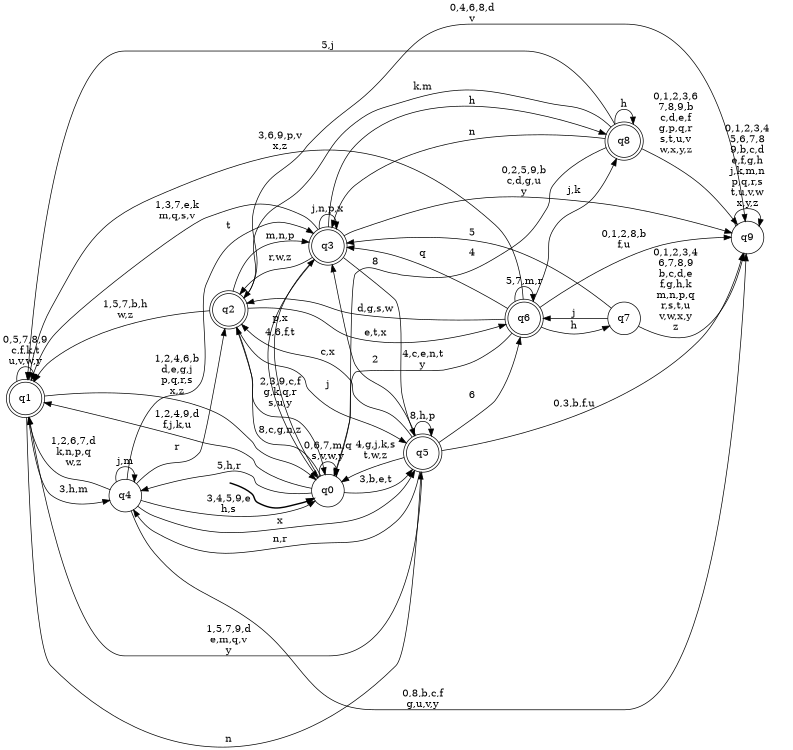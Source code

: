 digraph BlueStar {
__start0 [style = invis, shape = none, label = "", width = 0, height = 0];

rankdir=LR;
size="8,5";

s0 [style="filled", color="black", fillcolor="white" shape="circle", label="q0"];
s1 [style="rounded,filled", color="black", fillcolor="white" shape="doublecircle", label="q1"];
s2 [style="rounded,filled", color="black", fillcolor="white" shape="doublecircle", label="q2"];
s3 [style="rounded,filled", color="black", fillcolor="white" shape="doublecircle", label="q3"];
s4 [style="filled", color="black", fillcolor="white" shape="circle", label="q4"];
s5 [style="rounded,filled", color="black", fillcolor="white" shape="doublecircle", label="q5"];
s6 [style="rounded,filled", color="black", fillcolor="white" shape="doublecircle", label="q6"];
s7 [style="filled", color="black", fillcolor="white" shape="circle", label="q7"];
s8 [style="rounded,filled", color="black", fillcolor="white" shape="doublecircle", label="q8"];
s9 [style="filled", color="black", fillcolor="white" shape="circle", label="q9"];
subgraph cluster_main { 
	graph [pad=".75", ranksep="0.15", nodesep="0.15"];
	 style=invis; 
	__start0 -> s0 [penwidth=2];
}
s0 -> s0 [label="0,6,7,m,q\ns,v,w,y"];
s0 -> s1 [label="1,2,4,9,d\nf,j,k,u"];
s0 -> s2 [label="8,c,g,n,z"];
s0 -> s3 [label="p,x"];
s0 -> s4 [label="5,h,r"];
s0 -> s5 [label="3,b,e,t"];
s1 -> s0 [label="1,2,4,6,b\nd,e,g,j\np,q,r,s\nx,z"];
s1 -> s1 [label="0,5,7,8,9\nc,f,k,t\nu,v,w,y"];
s1 -> s4 [label="3,h,m"];
s1 -> s5 [label="n"];
s2 -> s0 [label="2,3,9,c,f\ng,k,q,r\ns,u,y"];
s2 -> s1 [label="1,5,7,b,h\nw,z"];
s2 -> s3 [label="m,n,p"];
s2 -> s5 [label="j"];
s2 -> s6 [label="e,t,x"];
s2 -> s9 [label="0,4,6,8,d\nv"];
s3 -> s0 [label="4,6,f,t"];
s3 -> s1 [label="1,3,7,e,k\nm,q,s,v"];
s3 -> s2 [label="r,w,z"];
s3 -> s3 [label="j,n,p,x"];
s3 -> s5 [label="8"];
s3 -> s8 [label="h"];
s3 -> s9 [label="0,2,5,9,b\nc,d,g,u\ny"];
s4 -> s0 [label="3,4,5,9,e\nh,s"];
s4 -> s1 [label="1,2,6,7,d\nk,n,p,q\nw,z"];
s4 -> s2 [label="r"];
s4 -> s3 [label="t"];
s4 -> s4 [label="j,m"];
s4 -> s5 [label="x"];
s4 -> s9 [label="0,8,b,c,f\ng,u,v,y"];
s5 -> s0 [label="4,g,j,k,s\nt,w,z"];
s5 -> s1 [label="1,5,7,9,d\ne,m,q,v\ny"];
s5 -> s2 [label="c,x"];
s5 -> s3 [label="2"];
s5 -> s4 [label="n,r"];
s5 -> s5 [label="8,h,p"];
s5 -> s6 [label="6"];
s5 -> s9 [label="0,3,b,f,u"];
s6 -> s0 [label="4,c,e,n,t\ny"];
s6 -> s1 [label="3,6,9,p,v\nx,z"];
s6 -> s2 [label="d,g,s,w"];
s6 -> s3 [label="q"];
s6 -> s6 [label="5,7,m,r"];
s6 -> s7 [label="h"];
s6 -> s8 [label="j,k"];
s6 -> s9 [label="0,1,2,8,b\nf,u"];
s7 -> s3 [label="5"];
s7 -> s6 [label="j"];
s7 -> s9 [label="0,1,2,3,4\n6,7,8,9\nb,c,d,e\nf,g,h,k\nm,n,p,q\nr,s,t,u\nv,w,x,y\nz"];
s8 -> s0 [label="4"];
s8 -> s1 [label="5,j"];
s8 -> s2 [label="k,m"];
s8 -> s3 [label="n"];
s8 -> s8 [label="h"];
s8 -> s9 [label="0,1,2,3,6\n7,8,9,b\nc,d,e,f\ng,p,q,r\ns,t,u,v\nw,x,y,z"];
s9 -> s9 [label="0,1,2,3,4\n5,6,7,8\n9,b,c,d\ne,f,g,h\nj,k,m,n\np,q,r,s\nt,u,v,w\nx,y,z"];

}